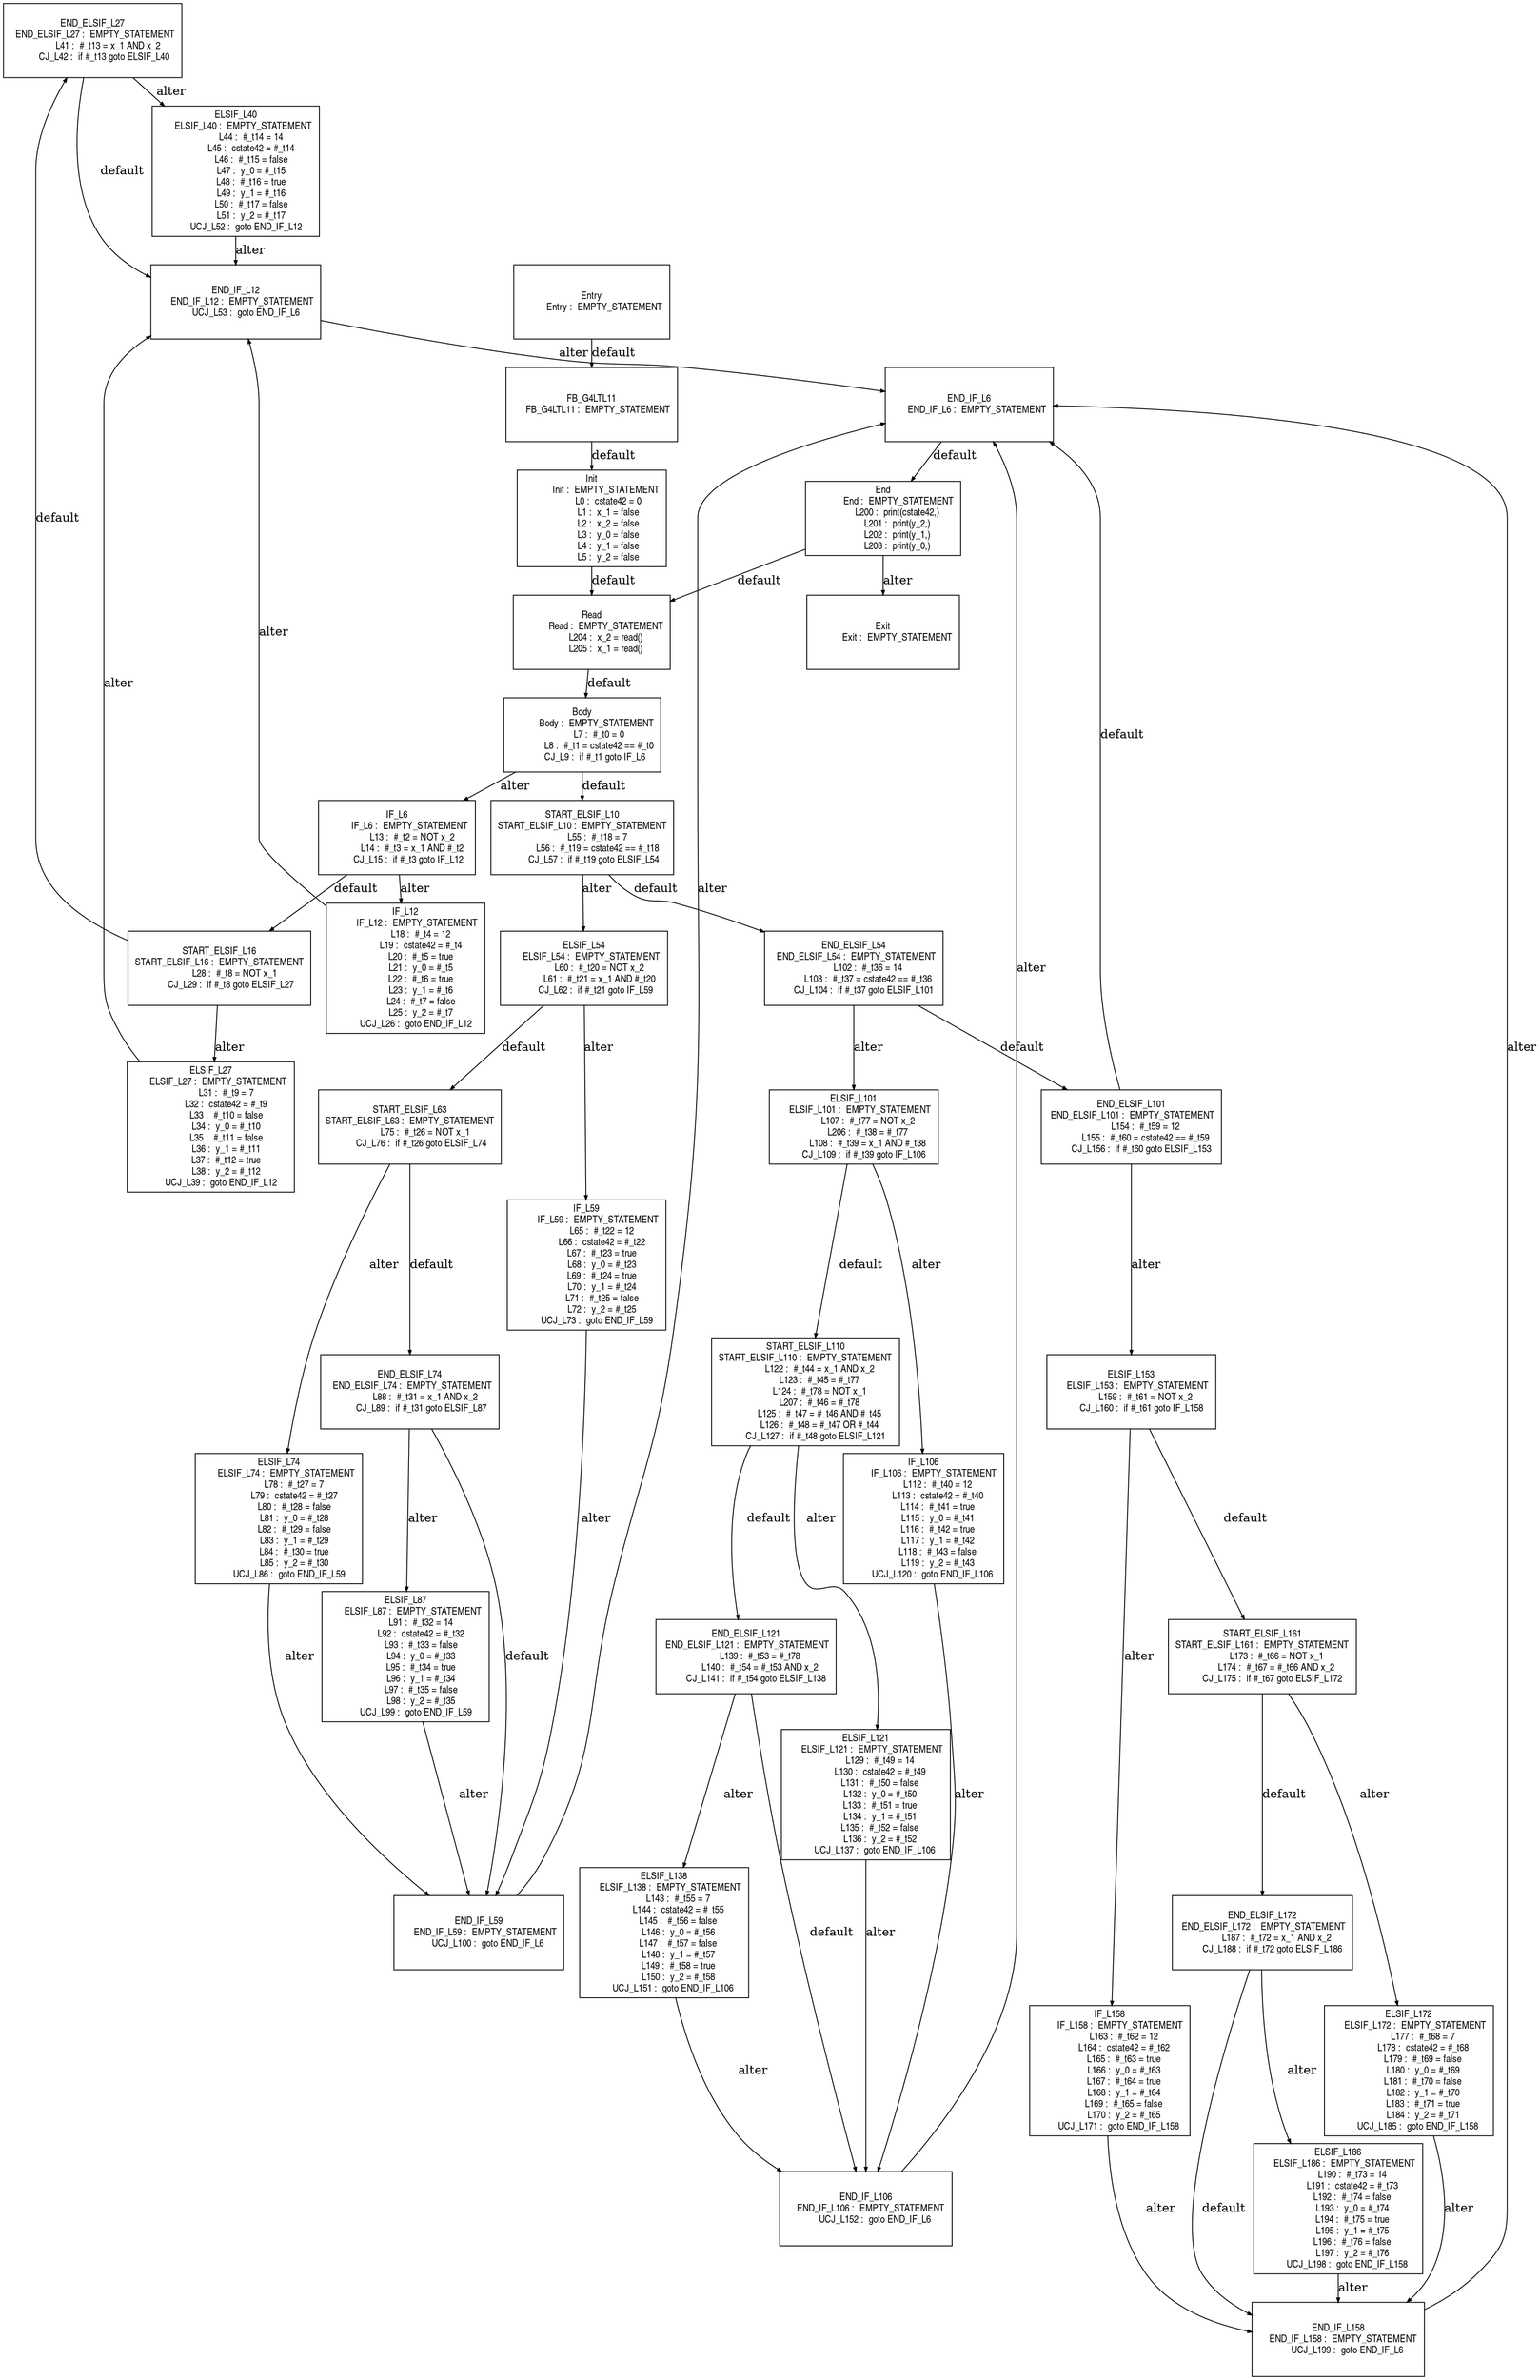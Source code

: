 digraph G {
  ranksep=.25;
  edge [arrowsize=.5]
  node [shape=rectangle, fontname="ArialNarrow",
        fontsize=12,  height=1.2];
  "END_ELSIF_L27
  END_ELSIF_L27 :  EMPTY_STATEMENT
            L41 :  #_t13 = x_1 AND x_2
         CJ_L42 :  if #_t13 goto ELSIF_L40
"; "Read
           Read :  EMPTY_STATEMENT
           L204 :  x_2 = read()
           L205 :  x_1 = read()
"; "END_ELSIF_L172
 END_ELSIF_L172 :  EMPTY_STATEMENT
           L187 :  #_t72 = x_1 AND x_2
        CJ_L188 :  if #_t72 goto ELSIF_L186
"; "START_ELSIF_L110
START_ELSIF_L110 :  EMPTY_STATEMENT
           L122 :  #_t44 = x_1 AND x_2
           L123 :  #_t45 = #_t77
           L124 :  #_t78 = NOT x_1
           L207 :  #_t46 = #_t78
           L125 :  #_t47 = #_t46 AND #_t45
           L126 :  #_t48 = #_t47 OR #_t44
        CJ_L127 :  if #_t48 goto ELSIF_L121
"; "END_ELSIF_L54
  END_ELSIF_L54 :  EMPTY_STATEMENT
           L102 :  #_t36 = 14
           L103 :  #_t37 = cstate42 == #_t36
        CJ_L104 :  if #_t37 goto ELSIF_L101
"; "START_ELSIF_L63
START_ELSIF_L63 :  EMPTY_STATEMENT
            L75 :  #_t26 = NOT x_1
         CJ_L76 :  if #_t26 goto ELSIF_L74
"; "IF_L12
         IF_L12 :  EMPTY_STATEMENT
            L18 :  #_t4 = 12
            L19 :  cstate42 = #_t4
            L20 :  #_t5 = true
            L21 :  y_0 = #_t5
            L22 :  #_t6 = true
            L23 :  y_1 = #_t6
            L24 :  #_t7 = false
            L25 :  y_2 = #_t7
        UCJ_L26 :  goto END_IF_L12
"; "ELSIF_L153
     ELSIF_L153 :  EMPTY_STATEMENT
           L159 :  #_t61 = NOT x_2
        CJ_L160 :  if #_t61 goto IF_L158
"; "END_ELSIF_L121
 END_ELSIF_L121 :  EMPTY_STATEMENT
           L139 :  #_t53 = #_t78
           L140 :  #_t54 = #_t53 AND x_2
        CJ_L141 :  if #_t54 goto ELSIF_L138
"; "END_IF_L6
      END_IF_L6 :  EMPTY_STATEMENT
"; "Exit
           Exit :  EMPTY_STATEMENT
"; "END_IF_L12
     END_IF_L12 :  EMPTY_STATEMENT
        UCJ_L53 :  goto END_IF_L6
"; "IF_L59
         IF_L59 :  EMPTY_STATEMENT
            L65 :  #_t22 = 12
            L66 :  cstate42 = #_t22
            L67 :  #_t23 = true
            L68 :  y_0 = #_t23
            L69 :  #_t24 = true
            L70 :  y_1 = #_t24
            L71 :  #_t25 = false
            L72 :  y_2 = #_t25
        UCJ_L73 :  goto END_IF_L59
"; "ELSIF_L74
      ELSIF_L74 :  EMPTY_STATEMENT
            L78 :  #_t27 = 7
            L79 :  cstate42 = #_t27
            L80 :  #_t28 = false
            L81 :  y_0 = #_t28
            L82 :  #_t29 = false
            L83 :  y_1 = #_t29
            L84 :  #_t30 = true
            L85 :  y_2 = #_t30
        UCJ_L86 :  goto END_IF_L59
"; "START_ELSIF_L10
START_ELSIF_L10 :  EMPTY_STATEMENT
            L55 :  #_t18 = 7
            L56 :  #_t19 = cstate42 == #_t18
         CJ_L57 :  if #_t19 goto ELSIF_L54
"; "Init
           Init :  EMPTY_STATEMENT
             L0 :  cstate42 = 0
             L1 :  x_1 = false
             L2 :  x_2 = false
             L3 :  y_0 = false
             L4 :  y_1 = false
             L5 :  y_2 = false
"; "END_IF_L59
     END_IF_L59 :  EMPTY_STATEMENT
       UCJ_L100 :  goto END_IF_L6
"; "ELSIF_L186
     ELSIF_L186 :  EMPTY_STATEMENT
           L190 :  #_t73 = 14
           L191 :  cstate42 = #_t73
           L192 :  #_t74 = false
           L193 :  y_0 = #_t74
           L194 :  #_t75 = true
           L195 :  y_1 = #_t75
           L196 :  #_t76 = false
           L197 :  y_2 = #_t76
       UCJ_L198 :  goto END_IF_L158
"; "ELSIF_L101
     ELSIF_L101 :  EMPTY_STATEMENT
           L107 :  #_t77 = NOT x_2
           L206 :  #_t38 = #_t77
           L108 :  #_t39 = x_1 AND #_t38
        CJ_L109 :  if #_t39 goto IF_L106
"; "ELSIF_L138
     ELSIF_L138 :  EMPTY_STATEMENT
           L143 :  #_t55 = 7
           L144 :  cstate42 = #_t55
           L145 :  #_t56 = false
           L146 :  y_0 = #_t56
           L147 :  #_t57 = false
           L148 :  y_1 = #_t57
           L149 :  #_t58 = true
           L150 :  y_2 = #_t58
       UCJ_L151 :  goto END_IF_L106
"; "FB_G4LTL11
     FB_G4LTL11 :  EMPTY_STATEMENT
"; "IF_L106
        IF_L106 :  EMPTY_STATEMENT
           L112 :  #_t40 = 12
           L113 :  cstate42 = #_t40
           L114 :  #_t41 = true
           L115 :  y_0 = #_t41
           L116 :  #_t42 = true
           L117 :  y_1 = #_t42
           L118 :  #_t43 = false
           L119 :  y_2 = #_t43
       UCJ_L120 :  goto END_IF_L106
"; "IF_L158
        IF_L158 :  EMPTY_STATEMENT
           L163 :  #_t62 = 12
           L164 :  cstate42 = #_t62
           L165 :  #_t63 = true
           L166 :  y_0 = #_t63
           L167 :  #_t64 = true
           L168 :  y_1 = #_t64
           L169 :  #_t65 = false
           L170 :  y_2 = #_t65
       UCJ_L171 :  goto END_IF_L158
"; "ELSIF_L27
      ELSIF_L27 :  EMPTY_STATEMENT
            L31 :  #_t9 = 7
            L32 :  cstate42 = #_t9
            L33 :  #_t10 = false
            L34 :  y_0 = #_t10
            L35 :  #_t11 = false
            L36 :  y_1 = #_t11
            L37 :  #_t12 = true
            L38 :  y_2 = #_t12
        UCJ_L39 :  goto END_IF_L12
"; "END_ELSIF_L74
  END_ELSIF_L74 :  EMPTY_STATEMENT
            L88 :  #_t31 = x_1 AND x_2
         CJ_L89 :  if #_t31 goto ELSIF_L87
"; "END_ELSIF_L101
 END_ELSIF_L101 :  EMPTY_STATEMENT
           L154 :  #_t59 = 12
           L155 :  #_t60 = cstate42 == #_t59
        CJ_L156 :  if #_t60 goto ELSIF_L153
"; "ELSIF_L40
      ELSIF_L40 :  EMPTY_STATEMENT
            L44 :  #_t14 = 14
            L45 :  cstate42 = #_t14
            L46 :  #_t15 = false
            L47 :  y_0 = #_t15
            L48 :  #_t16 = true
            L49 :  y_1 = #_t16
            L50 :  #_t17 = false
            L51 :  y_2 = #_t17
        UCJ_L52 :  goto END_IF_L12
"; "ELSIF_L54
      ELSIF_L54 :  EMPTY_STATEMENT
            L60 :  #_t20 = NOT x_2
            L61 :  #_t21 = x_1 AND #_t20
         CJ_L62 :  if #_t21 goto IF_L59
"; "ELSIF_L172
     ELSIF_L172 :  EMPTY_STATEMENT
           L177 :  #_t68 = 7
           L178 :  cstate42 = #_t68
           L179 :  #_t69 = false
           L180 :  y_0 = #_t69
           L181 :  #_t70 = false
           L182 :  y_1 = #_t70
           L183 :  #_t71 = true
           L184 :  y_2 = #_t71
       UCJ_L185 :  goto END_IF_L158
"; "ELSIF_L121
     ELSIF_L121 :  EMPTY_STATEMENT
           L129 :  #_t49 = 14
           L130 :  cstate42 = #_t49
           L131 :  #_t50 = false
           L132 :  y_0 = #_t50
           L133 :  #_t51 = true
           L134 :  y_1 = #_t51
           L135 :  #_t52 = false
           L136 :  y_2 = #_t52
       UCJ_L137 :  goto END_IF_L106
"; "END_IF_L106
    END_IF_L106 :  EMPTY_STATEMENT
       UCJ_L152 :  goto END_IF_L6
"; "ELSIF_L87
      ELSIF_L87 :  EMPTY_STATEMENT
            L91 :  #_t32 = 14
            L92 :  cstate42 = #_t32
            L93 :  #_t33 = false
            L94 :  y_0 = #_t33
            L95 :  #_t34 = true
            L96 :  y_1 = #_t34
            L97 :  #_t35 = false
            L98 :  y_2 = #_t35
        UCJ_L99 :  goto END_IF_L59
"; "END_IF_L158
    END_IF_L158 :  EMPTY_STATEMENT
       UCJ_L199 :  goto END_IF_L6
"; "START_ELSIF_L16
START_ELSIF_L16 :  EMPTY_STATEMENT
            L28 :  #_t8 = NOT x_1
         CJ_L29 :  if #_t8 goto ELSIF_L27
"; "Body
           Body :  EMPTY_STATEMENT
             L7 :  #_t0 = 0
             L8 :  #_t1 = cstate42 == #_t0
          CJ_L9 :  if #_t1 goto IF_L6
"; "Entry
          Entry :  EMPTY_STATEMENT
"; "End
            End :  EMPTY_STATEMENT
           L200 :  print(cstate42,)
           L201 :  print(y_2,)
           L202 :  print(y_1,)
           L203 :  print(y_0,)
"; "START_ELSIF_L161
START_ELSIF_L161 :  EMPTY_STATEMENT
           L173 :  #_t66 = NOT x_1
           L174 :  #_t67 = #_t66 AND x_2
        CJ_L175 :  if #_t67 goto ELSIF_L172
"; "IF_L6
          IF_L6 :  EMPTY_STATEMENT
            L13 :  #_t2 = NOT x_2
            L14 :  #_t3 = x_1 AND #_t2
         CJ_L15 :  if #_t3 goto IF_L12
"; 
  "FB_G4LTL11
     FB_G4LTL11 :  EMPTY_STATEMENT
" -> "Init
           Init :  EMPTY_STATEMENT
             L0 :  cstate42 = 0
             L1 :  x_1 = false
             L2 :  x_2 = false
             L3 :  y_0 = false
             L4 :  y_1 = false
             L5 :  y_2 = false
"  [label="default"];
  "Init
           Init :  EMPTY_STATEMENT
             L0 :  cstate42 = 0
             L1 :  x_1 = false
             L2 :  x_2 = false
             L3 :  y_0 = false
             L4 :  y_1 = false
             L5 :  y_2 = false
" -> "Read
           Read :  EMPTY_STATEMENT
           L204 :  x_2 = read()
           L205 :  x_1 = read()
"  [label="default"];
  "Body
           Body :  EMPTY_STATEMENT
             L7 :  #_t0 = 0
             L8 :  #_t1 = cstate42 == #_t0
          CJ_L9 :  if #_t1 goto IF_L6
" -> "START_ELSIF_L10
START_ELSIF_L10 :  EMPTY_STATEMENT
            L55 :  #_t18 = 7
            L56 :  #_t19 = cstate42 == #_t18
         CJ_L57 :  if #_t19 goto ELSIF_L54
"  [label="default"];
  "Body
           Body :  EMPTY_STATEMENT
             L7 :  #_t0 = 0
             L8 :  #_t1 = cstate42 == #_t0
          CJ_L9 :  if #_t1 goto IF_L6
" -> "IF_L6
          IF_L6 :  EMPTY_STATEMENT
            L13 :  #_t2 = NOT x_2
            L14 :  #_t3 = x_1 AND #_t2
         CJ_L15 :  if #_t3 goto IF_L12
"  [label="alter"];
  "IF_L6
          IF_L6 :  EMPTY_STATEMENT
            L13 :  #_t2 = NOT x_2
            L14 :  #_t3 = x_1 AND #_t2
         CJ_L15 :  if #_t3 goto IF_L12
" -> "START_ELSIF_L16
START_ELSIF_L16 :  EMPTY_STATEMENT
            L28 :  #_t8 = NOT x_1
         CJ_L29 :  if #_t8 goto ELSIF_L27
"  [label="default"];
  "IF_L6
          IF_L6 :  EMPTY_STATEMENT
            L13 :  #_t2 = NOT x_2
            L14 :  #_t3 = x_1 AND #_t2
         CJ_L15 :  if #_t3 goto IF_L12
" -> "IF_L12
         IF_L12 :  EMPTY_STATEMENT
            L18 :  #_t4 = 12
            L19 :  cstate42 = #_t4
            L20 :  #_t5 = true
            L21 :  y_0 = #_t5
            L22 :  #_t6 = true
            L23 :  y_1 = #_t6
            L24 :  #_t7 = false
            L25 :  y_2 = #_t7
        UCJ_L26 :  goto END_IF_L12
"  [label="alter"];
  "IF_L12
         IF_L12 :  EMPTY_STATEMENT
            L18 :  #_t4 = 12
            L19 :  cstate42 = #_t4
            L20 :  #_t5 = true
            L21 :  y_0 = #_t5
            L22 :  #_t6 = true
            L23 :  y_1 = #_t6
            L24 :  #_t7 = false
            L25 :  y_2 = #_t7
        UCJ_L26 :  goto END_IF_L12
" -> "END_IF_L12
     END_IF_L12 :  EMPTY_STATEMENT
        UCJ_L53 :  goto END_IF_L6
"  [label="alter"];
  "START_ELSIF_L16
START_ELSIF_L16 :  EMPTY_STATEMENT
            L28 :  #_t8 = NOT x_1
         CJ_L29 :  if #_t8 goto ELSIF_L27
" -> "END_ELSIF_L27
  END_ELSIF_L27 :  EMPTY_STATEMENT
            L41 :  #_t13 = x_1 AND x_2
         CJ_L42 :  if #_t13 goto ELSIF_L40
"  [label="default"];
  "START_ELSIF_L16
START_ELSIF_L16 :  EMPTY_STATEMENT
            L28 :  #_t8 = NOT x_1
         CJ_L29 :  if #_t8 goto ELSIF_L27
" -> "ELSIF_L27
      ELSIF_L27 :  EMPTY_STATEMENT
            L31 :  #_t9 = 7
            L32 :  cstate42 = #_t9
            L33 :  #_t10 = false
            L34 :  y_0 = #_t10
            L35 :  #_t11 = false
            L36 :  y_1 = #_t11
            L37 :  #_t12 = true
            L38 :  y_2 = #_t12
        UCJ_L39 :  goto END_IF_L12
"  [label="alter"];
  "ELSIF_L27
      ELSIF_L27 :  EMPTY_STATEMENT
            L31 :  #_t9 = 7
            L32 :  cstate42 = #_t9
            L33 :  #_t10 = false
            L34 :  y_0 = #_t10
            L35 :  #_t11 = false
            L36 :  y_1 = #_t11
            L37 :  #_t12 = true
            L38 :  y_2 = #_t12
        UCJ_L39 :  goto END_IF_L12
" -> "END_IF_L12
     END_IF_L12 :  EMPTY_STATEMENT
        UCJ_L53 :  goto END_IF_L6
"  [label="alter"];
  "END_ELSIF_L27
  END_ELSIF_L27 :  EMPTY_STATEMENT
            L41 :  #_t13 = x_1 AND x_2
         CJ_L42 :  if #_t13 goto ELSIF_L40
" -> "END_IF_L12
     END_IF_L12 :  EMPTY_STATEMENT
        UCJ_L53 :  goto END_IF_L6
"  [label="default"];
  "END_ELSIF_L27
  END_ELSIF_L27 :  EMPTY_STATEMENT
            L41 :  #_t13 = x_1 AND x_2
         CJ_L42 :  if #_t13 goto ELSIF_L40
" -> "ELSIF_L40
      ELSIF_L40 :  EMPTY_STATEMENT
            L44 :  #_t14 = 14
            L45 :  cstate42 = #_t14
            L46 :  #_t15 = false
            L47 :  y_0 = #_t15
            L48 :  #_t16 = true
            L49 :  y_1 = #_t16
            L50 :  #_t17 = false
            L51 :  y_2 = #_t17
        UCJ_L52 :  goto END_IF_L12
"  [label="alter"];
  "ELSIF_L40
      ELSIF_L40 :  EMPTY_STATEMENT
            L44 :  #_t14 = 14
            L45 :  cstate42 = #_t14
            L46 :  #_t15 = false
            L47 :  y_0 = #_t15
            L48 :  #_t16 = true
            L49 :  y_1 = #_t16
            L50 :  #_t17 = false
            L51 :  y_2 = #_t17
        UCJ_L52 :  goto END_IF_L12
" -> "END_IF_L12
     END_IF_L12 :  EMPTY_STATEMENT
        UCJ_L53 :  goto END_IF_L6
"  [label="alter"];
  "END_IF_L12
     END_IF_L12 :  EMPTY_STATEMENT
        UCJ_L53 :  goto END_IF_L6
" -> "END_IF_L6
      END_IF_L6 :  EMPTY_STATEMENT
"  [label="alter"];
  "START_ELSIF_L10
START_ELSIF_L10 :  EMPTY_STATEMENT
            L55 :  #_t18 = 7
            L56 :  #_t19 = cstate42 == #_t18
         CJ_L57 :  if #_t19 goto ELSIF_L54
" -> "END_ELSIF_L54
  END_ELSIF_L54 :  EMPTY_STATEMENT
           L102 :  #_t36 = 14
           L103 :  #_t37 = cstate42 == #_t36
        CJ_L104 :  if #_t37 goto ELSIF_L101
"  [label="default"];
  "START_ELSIF_L10
START_ELSIF_L10 :  EMPTY_STATEMENT
            L55 :  #_t18 = 7
            L56 :  #_t19 = cstate42 == #_t18
         CJ_L57 :  if #_t19 goto ELSIF_L54
" -> "ELSIF_L54
      ELSIF_L54 :  EMPTY_STATEMENT
            L60 :  #_t20 = NOT x_2
            L61 :  #_t21 = x_1 AND #_t20
         CJ_L62 :  if #_t21 goto IF_L59
"  [label="alter"];
  "ELSIF_L54
      ELSIF_L54 :  EMPTY_STATEMENT
            L60 :  #_t20 = NOT x_2
            L61 :  #_t21 = x_1 AND #_t20
         CJ_L62 :  if #_t21 goto IF_L59
" -> "START_ELSIF_L63
START_ELSIF_L63 :  EMPTY_STATEMENT
            L75 :  #_t26 = NOT x_1
         CJ_L76 :  if #_t26 goto ELSIF_L74
"  [label="default"];
  "ELSIF_L54
      ELSIF_L54 :  EMPTY_STATEMENT
            L60 :  #_t20 = NOT x_2
            L61 :  #_t21 = x_1 AND #_t20
         CJ_L62 :  if #_t21 goto IF_L59
" -> "IF_L59
         IF_L59 :  EMPTY_STATEMENT
            L65 :  #_t22 = 12
            L66 :  cstate42 = #_t22
            L67 :  #_t23 = true
            L68 :  y_0 = #_t23
            L69 :  #_t24 = true
            L70 :  y_1 = #_t24
            L71 :  #_t25 = false
            L72 :  y_2 = #_t25
        UCJ_L73 :  goto END_IF_L59
"  [label="alter"];
  "IF_L59
         IF_L59 :  EMPTY_STATEMENT
            L65 :  #_t22 = 12
            L66 :  cstate42 = #_t22
            L67 :  #_t23 = true
            L68 :  y_0 = #_t23
            L69 :  #_t24 = true
            L70 :  y_1 = #_t24
            L71 :  #_t25 = false
            L72 :  y_2 = #_t25
        UCJ_L73 :  goto END_IF_L59
" -> "END_IF_L59
     END_IF_L59 :  EMPTY_STATEMENT
       UCJ_L100 :  goto END_IF_L6
"  [label="alter"];
  "START_ELSIF_L63
START_ELSIF_L63 :  EMPTY_STATEMENT
            L75 :  #_t26 = NOT x_1
         CJ_L76 :  if #_t26 goto ELSIF_L74
" -> "END_ELSIF_L74
  END_ELSIF_L74 :  EMPTY_STATEMENT
            L88 :  #_t31 = x_1 AND x_2
         CJ_L89 :  if #_t31 goto ELSIF_L87
"  [label="default"];
  "START_ELSIF_L63
START_ELSIF_L63 :  EMPTY_STATEMENT
            L75 :  #_t26 = NOT x_1
         CJ_L76 :  if #_t26 goto ELSIF_L74
" -> "ELSIF_L74
      ELSIF_L74 :  EMPTY_STATEMENT
            L78 :  #_t27 = 7
            L79 :  cstate42 = #_t27
            L80 :  #_t28 = false
            L81 :  y_0 = #_t28
            L82 :  #_t29 = false
            L83 :  y_1 = #_t29
            L84 :  #_t30 = true
            L85 :  y_2 = #_t30
        UCJ_L86 :  goto END_IF_L59
"  [label="alter"];
  "ELSIF_L74
      ELSIF_L74 :  EMPTY_STATEMENT
            L78 :  #_t27 = 7
            L79 :  cstate42 = #_t27
            L80 :  #_t28 = false
            L81 :  y_0 = #_t28
            L82 :  #_t29 = false
            L83 :  y_1 = #_t29
            L84 :  #_t30 = true
            L85 :  y_2 = #_t30
        UCJ_L86 :  goto END_IF_L59
" -> "END_IF_L59
     END_IF_L59 :  EMPTY_STATEMENT
       UCJ_L100 :  goto END_IF_L6
"  [label="alter"];
  "END_ELSIF_L74
  END_ELSIF_L74 :  EMPTY_STATEMENT
            L88 :  #_t31 = x_1 AND x_2
         CJ_L89 :  if #_t31 goto ELSIF_L87
" -> "END_IF_L59
     END_IF_L59 :  EMPTY_STATEMENT
       UCJ_L100 :  goto END_IF_L6
"  [label="default"];
  "END_ELSIF_L74
  END_ELSIF_L74 :  EMPTY_STATEMENT
            L88 :  #_t31 = x_1 AND x_2
         CJ_L89 :  if #_t31 goto ELSIF_L87
" -> "ELSIF_L87
      ELSIF_L87 :  EMPTY_STATEMENT
            L91 :  #_t32 = 14
            L92 :  cstate42 = #_t32
            L93 :  #_t33 = false
            L94 :  y_0 = #_t33
            L95 :  #_t34 = true
            L96 :  y_1 = #_t34
            L97 :  #_t35 = false
            L98 :  y_2 = #_t35
        UCJ_L99 :  goto END_IF_L59
"  [label="alter"];
  "ELSIF_L87
      ELSIF_L87 :  EMPTY_STATEMENT
            L91 :  #_t32 = 14
            L92 :  cstate42 = #_t32
            L93 :  #_t33 = false
            L94 :  y_0 = #_t33
            L95 :  #_t34 = true
            L96 :  y_1 = #_t34
            L97 :  #_t35 = false
            L98 :  y_2 = #_t35
        UCJ_L99 :  goto END_IF_L59
" -> "END_IF_L59
     END_IF_L59 :  EMPTY_STATEMENT
       UCJ_L100 :  goto END_IF_L6
"  [label="alter"];
  "END_IF_L59
     END_IF_L59 :  EMPTY_STATEMENT
       UCJ_L100 :  goto END_IF_L6
" -> "END_IF_L6
      END_IF_L6 :  EMPTY_STATEMENT
"  [label="alter"];
  "END_ELSIF_L54
  END_ELSIF_L54 :  EMPTY_STATEMENT
           L102 :  #_t36 = 14
           L103 :  #_t37 = cstate42 == #_t36
        CJ_L104 :  if #_t37 goto ELSIF_L101
" -> "END_ELSIF_L101
 END_ELSIF_L101 :  EMPTY_STATEMENT
           L154 :  #_t59 = 12
           L155 :  #_t60 = cstate42 == #_t59
        CJ_L156 :  if #_t60 goto ELSIF_L153
"  [label="default"];
  "END_ELSIF_L54
  END_ELSIF_L54 :  EMPTY_STATEMENT
           L102 :  #_t36 = 14
           L103 :  #_t37 = cstate42 == #_t36
        CJ_L104 :  if #_t37 goto ELSIF_L101
" -> "ELSIF_L101
     ELSIF_L101 :  EMPTY_STATEMENT
           L107 :  #_t77 = NOT x_2
           L206 :  #_t38 = #_t77
           L108 :  #_t39 = x_1 AND #_t38
        CJ_L109 :  if #_t39 goto IF_L106
"  [label="alter"];
  "ELSIF_L101
     ELSIF_L101 :  EMPTY_STATEMENT
           L107 :  #_t77 = NOT x_2
           L206 :  #_t38 = #_t77
           L108 :  #_t39 = x_1 AND #_t38
        CJ_L109 :  if #_t39 goto IF_L106
" -> "START_ELSIF_L110
START_ELSIF_L110 :  EMPTY_STATEMENT
           L122 :  #_t44 = x_1 AND x_2
           L123 :  #_t45 = #_t77
           L124 :  #_t78 = NOT x_1
           L207 :  #_t46 = #_t78
           L125 :  #_t47 = #_t46 AND #_t45
           L126 :  #_t48 = #_t47 OR #_t44
        CJ_L127 :  if #_t48 goto ELSIF_L121
"  [label="default"];
  "ELSIF_L101
     ELSIF_L101 :  EMPTY_STATEMENT
           L107 :  #_t77 = NOT x_2
           L206 :  #_t38 = #_t77
           L108 :  #_t39 = x_1 AND #_t38
        CJ_L109 :  if #_t39 goto IF_L106
" -> "IF_L106
        IF_L106 :  EMPTY_STATEMENT
           L112 :  #_t40 = 12
           L113 :  cstate42 = #_t40
           L114 :  #_t41 = true
           L115 :  y_0 = #_t41
           L116 :  #_t42 = true
           L117 :  y_1 = #_t42
           L118 :  #_t43 = false
           L119 :  y_2 = #_t43
       UCJ_L120 :  goto END_IF_L106
"  [label="alter"];
  "IF_L106
        IF_L106 :  EMPTY_STATEMENT
           L112 :  #_t40 = 12
           L113 :  cstate42 = #_t40
           L114 :  #_t41 = true
           L115 :  y_0 = #_t41
           L116 :  #_t42 = true
           L117 :  y_1 = #_t42
           L118 :  #_t43 = false
           L119 :  y_2 = #_t43
       UCJ_L120 :  goto END_IF_L106
" -> "END_IF_L106
    END_IF_L106 :  EMPTY_STATEMENT
       UCJ_L152 :  goto END_IF_L6
"  [label="alter"];
  "START_ELSIF_L110
START_ELSIF_L110 :  EMPTY_STATEMENT
           L122 :  #_t44 = x_1 AND x_2
           L123 :  #_t45 = #_t77
           L124 :  #_t78 = NOT x_1
           L207 :  #_t46 = #_t78
           L125 :  #_t47 = #_t46 AND #_t45
           L126 :  #_t48 = #_t47 OR #_t44
        CJ_L127 :  if #_t48 goto ELSIF_L121
" -> "END_ELSIF_L121
 END_ELSIF_L121 :  EMPTY_STATEMENT
           L139 :  #_t53 = #_t78
           L140 :  #_t54 = #_t53 AND x_2
        CJ_L141 :  if #_t54 goto ELSIF_L138
"  [label="default"];
  "START_ELSIF_L110
START_ELSIF_L110 :  EMPTY_STATEMENT
           L122 :  #_t44 = x_1 AND x_2
           L123 :  #_t45 = #_t77
           L124 :  #_t78 = NOT x_1
           L207 :  #_t46 = #_t78
           L125 :  #_t47 = #_t46 AND #_t45
           L126 :  #_t48 = #_t47 OR #_t44
        CJ_L127 :  if #_t48 goto ELSIF_L121
" -> "ELSIF_L121
     ELSIF_L121 :  EMPTY_STATEMENT
           L129 :  #_t49 = 14
           L130 :  cstate42 = #_t49
           L131 :  #_t50 = false
           L132 :  y_0 = #_t50
           L133 :  #_t51 = true
           L134 :  y_1 = #_t51
           L135 :  #_t52 = false
           L136 :  y_2 = #_t52
       UCJ_L137 :  goto END_IF_L106
"  [label="alter"];
  "ELSIF_L121
     ELSIF_L121 :  EMPTY_STATEMENT
           L129 :  #_t49 = 14
           L130 :  cstate42 = #_t49
           L131 :  #_t50 = false
           L132 :  y_0 = #_t50
           L133 :  #_t51 = true
           L134 :  y_1 = #_t51
           L135 :  #_t52 = false
           L136 :  y_2 = #_t52
       UCJ_L137 :  goto END_IF_L106
" -> "END_IF_L106
    END_IF_L106 :  EMPTY_STATEMENT
       UCJ_L152 :  goto END_IF_L6
"  [label="alter"];
  "END_ELSIF_L121
 END_ELSIF_L121 :  EMPTY_STATEMENT
           L139 :  #_t53 = #_t78
           L140 :  #_t54 = #_t53 AND x_2
        CJ_L141 :  if #_t54 goto ELSIF_L138
" -> "END_IF_L106
    END_IF_L106 :  EMPTY_STATEMENT
       UCJ_L152 :  goto END_IF_L6
"  [label="default"];
  "END_ELSIF_L121
 END_ELSIF_L121 :  EMPTY_STATEMENT
           L139 :  #_t53 = #_t78
           L140 :  #_t54 = #_t53 AND x_2
        CJ_L141 :  if #_t54 goto ELSIF_L138
" -> "ELSIF_L138
     ELSIF_L138 :  EMPTY_STATEMENT
           L143 :  #_t55 = 7
           L144 :  cstate42 = #_t55
           L145 :  #_t56 = false
           L146 :  y_0 = #_t56
           L147 :  #_t57 = false
           L148 :  y_1 = #_t57
           L149 :  #_t58 = true
           L150 :  y_2 = #_t58
       UCJ_L151 :  goto END_IF_L106
"  [label="alter"];
  "ELSIF_L138
     ELSIF_L138 :  EMPTY_STATEMENT
           L143 :  #_t55 = 7
           L144 :  cstate42 = #_t55
           L145 :  #_t56 = false
           L146 :  y_0 = #_t56
           L147 :  #_t57 = false
           L148 :  y_1 = #_t57
           L149 :  #_t58 = true
           L150 :  y_2 = #_t58
       UCJ_L151 :  goto END_IF_L106
" -> "END_IF_L106
    END_IF_L106 :  EMPTY_STATEMENT
       UCJ_L152 :  goto END_IF_L6
"  [label="alter"];
  "END_IF_L106
    END_IF_L106 :  EMPTY_STATEMENT
       UCJ_L152 :  goto END_IF_L6
" -> "END_IF_L6
      END_IF_L6 :  EMPTY_STATEMENT
"  [label="alter"];
  "END_ELSIF_L101
 END_ELSIF_L101 :  EMPTY_STATEMENT
           L154 :  #_t59 = 12
           L155 :  #_t60 = cstate42 == #_t59
        CJ_L156 :  if #_t60 goto ELSIF_L153
" -> "END_IF_L6
      END_IF_L6 :  EMPTY_STATEMENT
"  [label="default"];
  "END_ELSIF_L101
 END_ELSIF_L101 :  EMPTY_STATEMENT
           L154 :  #_t59 = 12
           L155 :  #_t60 = cstate42 == #_t59
        CJ_L156 :  if #_t60 goto ELSIF_L153
" -> "ELSIF_L153
     ELSIF_L153 :  EMPTY_STATEMENT
           L159 :  #_t61 = NOT x_2
        CJ_L160 :  if #_t61 goto IF_L158
"  [label="alter"];
  "ELSIF_L153
     ELSIF_L153 :  EMPTY_STATEMENT
           L159 :  #_t61 = NOT x_2
        CJ_L160 :  if #_t61 goto IF_L158
" -> "START_ELSIF_L161
START_ELSIF_L161 :  EMPTY_STATEMENT
           L173 :  #_t66 = NOT x_1
           L174 :  #_t67 = #_t66 AND x_2
        CJ_L175 :  if #_t67 goto ELSIF_L172
"  [label="default"];
  "ELSIF_L153
     ELSIF_L153 :  EMPTY_STATEMENT
           L159 :  #_t61 = NOT x_2
        CJ_L160 :  if #_t61 goto IF_L158
" -> "IF_L158
        IF_L158 :  EMPTY_STATEMENT
           L163 :  #_t62 = 12
           L164 :  cstate42 = #_t62
           L165 :  #_t63 = true
           L166 :  y_0 = #_t63
           L167 :  #_t64 = true
           L168 :  y_1 = #_t64
           L169 :  #_t65 = false
           L170 :  y_2 = #_t65
       UCJ_L171 :  goto END_IF_L158
"  [label="alter"];
  "IF_L158
        IF_L158 :  EMPTY_STATEMENT
           L163 :  #_t62 = 12
           L164 :  cstate42 = #_t62
           L165 :  #_t63 = true
           L166 :  y_0 = #_t63
           L167 :  #_t64 = true
           L168 :  y_1 = #_t64
           L169 :  #_t65 = false
           L170 :  y_2 = #_t65
       UCJ_L171 :  goto END_IF_L158
" -> "END_IF_L158
    END_IF_L158 :  EMPTY_STATEMENT
       UCJ_L199 :  goto END_IF_L6
"  [label="alter"];
  "START_ELSIF_L161
START_ELSIF_L161 :  EMPTY_STATEMENT
           L173 :  #_t66 = NOT x_1
           L174 :  #_t67 = #_t66 AND x_2
        CJ_L175 :  if #_t67 goto ELSIF_L172
" -> "END_ELSIF_L172
 END_ELSIF_L172 :  EMPTY_STATEMENT
           L187 :  #_t72 = x_1 AND x_2
        CJ_L188 :  if #_t72 goto ELSIF_L186
"  [label="default"];
  "START_ELSIF_L161
START_ELSIF_L161 :  EMPTY_STATEMENT
           L173 :  #_t66 = NOT x_1
           L174 :  #_t67 = #_t66 AND x_2
        CJ_L175 :  if #_t67 goto ELSIF_L172
" -> "ELSIF_L172
     ELSIF_L172 :  EMPTY_STATEMENT
           L177 :  #_t68 = 7
           L178 :  cstate42 = #_t68
           L179 :  #_t69 = false
           L180 :  y_0 = #_t69
           L181 :  #_t70 = false
           L182 :  y_1 = #_t70
           L183 :  #_t71 = true
           L184 :  y_2 = #_t71
       UCJ_L185 :  goto END_IF_L158
"  [label="alter"];
  "ELSIF_L172
     ELSIF_L172 :  EMPTY_STATEMENT
           L177 :  #_t68 = 7
           L178 :  cstate42 = #_t68
           L179 :  #_t69 = false
           L180 :  y_0 = #_t69
           L181 :  #_t70 = false
           L182 :  y_1 = #_t70
           L183 :  #_t71 = true
           L184 :  y_2 = #_t71
       UCJ_L185 :  goto END_IF_L158
" -> "END_IF_L158
    END_IF_L158 :  EMPTY_STATEMENT
       UCJ_L199 :  goto END_IF_L6
"  [label="alter"];
  "END_ELSIF_L172
 END_ELSIF_L172 :  EMPTY_STATEMENT
           L187 :  #_t72 = x_1 AND x_2
        CJ_L188 :  if #_t72 goto ELSIF_L186
" -> "END_IF_L158
    END_IF_L158 :  EMPTY_STATEMENT
       UCJ_L199 :  goto END_IF_L6
"  [label="default"];
  "END_ELSIF_L172
 END_ELSIF_L172 :  EMPTY_STATEMENT
           L187 :  #_t72 = x_1 AND x_2
        CJ_L188 :  if #_t72 goto ELSIF_L186
" -> "ELSIF_L186
     ELSIF_L186 :  EMPTY_STATEMENT
           L190 :  #_t73 = 14
           L191 :  cstate42 = #_t73
           L192 :  #_t74 = false
           L193 :  y_0 = #_t74
           L194 :  #_t75 = true
           L195 :  y_1 = #_t75
           L196 :  #_t76 = false
           L197 :  y_2 = #_t76
       UCJ_L198 :  goto END_IF_L158
"  [label="alter"];
  "ELSIF_L186
     ELSIF_L186 :  EMPTY_STATEMENT
           L190 :  #_t73 = 14
           L191 :  cstate42 = #_t73
           L192 :  #_t74 = false
           L193 :  y_0 = #_t74
           L194 :  #_t75 = true
           L195 :  y_1 = #_t75
           L196 :  #_t76 = false
           L197 :  y_2 = #_t76
       UCJ_L198 :  goto END_IF_L158
" -> "END_IF_L158
    END_IF_L158 :  EMPTY_STATEMENT
       UCJ_L199 :  goto END_IF_L6
"  [label="alter"];
  "END_IF_L158
    END_IF_L158 :  EMPTY_STATEMENT
       UCJ_L199 :  goto END_IF_L6
" -> "END_IF_L6
      END_IF_L6 :  EMPTY_STATEMENT
"  [label="alter"];
  "END_IF_L6
      END_IF_L6 :  EMPTY_STATEMENT
" -> "End
            End :  EMPTY_STATEMENT
           L200 :  print(cstate42,)
           L201 :  print(y_2,)
           L202 :  print(y_1,)
           L203 :  print(y_0,)
"  [label="default"];
  "Entry
          Entry :  EMPTY_STATEMENT
" -> "FB_G4LTL11
     FB_G4LTL11 :  EMPTY_STATEMENT
"  [label="default"];
  "End
            End :  EMPTY_STATEMENT
           L200 :  print(cstate42,)
           L201 :  print(y_2,)
           L202 :  print(y_1,)
           L203 :  print(y_0,)
" -> "Read
           Read :  EMPTY_STATEMENT
           L204 :  x_2 = read()
           L205 :  x_1 = read()
"  [label="default"];
  "End
            End :  EMPTY_STATEMENT
           L200 :  print(cstate42,)
           L201 :  print(y_2,)
           L202 :  print(y_1,)
           L203 :  print(y_0,)
" -> "Exit
           Exit :  EMPTY_STATEMENT
"  [label="alter"];
  "Read
           Read :  EMPTY_STATEMENT
           L204 :  x_2 = read()
           L205 :  x_1 = read()
" -> "Body
           Body :  EMPTY_STATEMENT
             L7 :  #_t0 = 0
             L8 :  #_t1 = cstate42 == #_t0
          CJ_L9 :  if #_t1 goto IF_L6
"  [label="default"];
}
